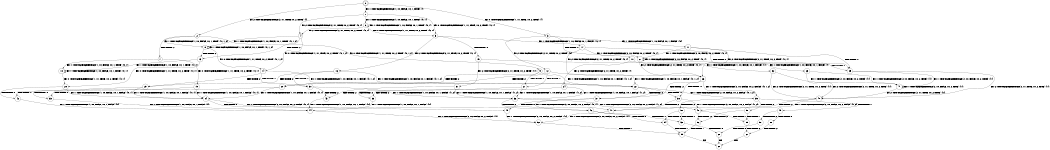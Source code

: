 digraph BCG {
size = "7, 10.5";
center = TRUE;
node [shape = circle];
0 [peripheries = 2];
0 -> 1 [label = "EX !1 !ATOMIC_EXCH_BRANCH (1, +0, FALSE, +0, 1, TRUE) !{}"];
0 -> 2 [label = "EX !2 !ATOMIC_EXCH_BRANCH (2, +1, TRUE, +0, 2, TRUE) !{}"];
0 -> 3 [label = "EX !0 !ATOMIC_EXCH_BRANCH (1, +1, TRUE, +0, 2, TRUE) !{}"];
1 -> 4 [label = "EX !2 !ATOMIC_EXCH_BRANCH (2, +1, TRUE, +0, 2, TRUE) !{0, 1}"];
1 -> 5 [label = "EX !0 !ATOMIC_EXCH_BRANCH (1, +1, TRUE, +0, 2, TRUE) !{0, 1}"];
1 -> 6 [label = "EX !1 !ATOMIC_EXCH_BRANCH (1, +0, FALSE, +0, 1, TRUE) !{0, 1}"];
2 -> 7 [label = "TERMINATE !2"];
2 -> 8 [label = "EX !1 !ATOMIC_EXCH_BRANCH (1, +0, FALSE, +0, 1, TRUE) !{0, 1, 2}"];
2 -> 9 [label = "EX !0 !ATOMIC_EXCH_BRANCH (1, +1, TRUE, +0, 2, TRUE) !{0, 1, 2}"];
3 -> 10 [label = "TERMINATE !0"];
3 -> 11 [label = "EX !1 !ATOMIC_EXCH_BRANCH (1, +0, FALSE, +0, 1, FALSE) !{0}"];
3 -> 12 [label = "EX !2 !ATOMIC_EXCH_BRANCH (2, +1, TRUE, +0, 2, TRUE) !{0}"];
4 -> 13 [label = "TERMINATE !2"];
4 -> 14 [label = "EX !0 !ATOMIC_EXCH_BRANCH (1, +1, TRUE, +0, 2, TRUE) !{0, 1, 2}"];
4 -> 8 [label = "EX !1 !ATOMIC_EXCH_BRANCH (1, +0, FALSE, +0, 1, TRUE) !{0, 1, 2}"];
5 -> 15 [label = "TERMINATE !0"];
5 -> 16 [label = "EX !2 !ATOMIC_EXCH_BRANCH (2, +1, TRUE, +0, 2, TRUE) !{0, 1}"];
5 -> 17 [label = "EX !1 !ATOMIC_EXCH_BRANCH (1, +0, FALSE, +0, 1, FALSE) !{0, 1}"];
6 -> 4 [label = "EX !2 !ATOMIC_EXCH_BRANCH (2, +1, TRUE, +0, 2, TRUE) !{0, 1}"];
6 -> 5 [label = "EX !0 !ATOMIC_EXCH_BRANCH (1, +1, TRUE, +0, 2, TRUE) !{0, 1}"];
6 -> 6 [label = "EX !1 !ATOMIC_EXCH_BRANCH (1, +0, FALSE, +0, 1, TRUE) !{0, 1}"];
7 -> 18 [label = "EX !1 !ATOMIC_EXCH_BRANCH (1, +0, FALSE, +0, 1, TRUE) !{0, 1}"];
7 -> 19 [label = "EX !0 !ATOMIC_EXCH_BRANCH (1, +1, TRUE, +0, 2, TRUE) !{0, 1}"];
8 -> 13 [label = "TERMINATE !2"];
8 -> 14 [label = "EX !0 !ATOMIC_EXCH_BRANCH (1, +1, TRUE, +0, 2, TRUE) !{0, 1, 2}"];
8 -> 8 [label = "EX !1 !ATOMIC_EXCH_BRANCH (1, +0, FALSE, +0, 1, TRUE) !{0, 1, 2}"];
9 -> 20 [label = "TERMINATE !2"];
9 -> 21 [label = "TERMINATE !0"];
9 -> 22 [label = "EX !1 !ATOMIC_EXCH_BRANCH (1, +0, FALSE, +0, 1, FALSE) !{0, 1, 2}"];
10 -> 23 [label = "EX !1 !ATOMIC_EXCH_BRANCH (1, +0, FALSE, +0, 1, FALSE) !{}"];
10 -> 24 [label = "EX !2 !ATOMIC_EXCH_BRANCH (2, +1, TRUE, +0, 2, TRUE) !{}"];
11 -> 25 [label = "TERMINATE !0"];
11 -> 26 [label = "EX !2 !ATOMIC_EXCH_BRANCH (2, +1, TRUE, +0, 2, TRUE) !{0, 1}"];
11 -> 27 [label = "EX !1 !ATOMIC_EXCH_BRANCH (2, +0, FALSE, +0, 2, TRUE) !{0, 1}"];
12 -> 20 [label = "TERMINATE !2"];
12 -> 21 [label = "TERMINATE !0"];
12 -> 22 [label = "EX !1 !ATOMIC_EXCH_BRANCH (1, +0, FALSE, +0, 1, FALSE) !{0, 1, 2}"];
13 -> 28 [label = "EX !0 !ATOMIC_EXCH_BRANCH (1, +1, TRUE, +0, 2, TRUE) !{0, 1}"];
13 -> 18 [label = "EX !1 !ATOMIC_EXCH_BRANCH (1, +0, FALSE, +0, 1, TRUE) !{0, 1}"];
14 -> 29 [label = "TERMINATE !2"];
14 -> 30 [label = "TERMINATE !0"];
14 -> 22 [label = "EX !1 !ATOMIC_EXCH_BRANCH (1, +0, FALSE, +0, 1, FALSE) !{0, 1, 2}"];
15 -> 31 [label = "EX !2 !ATOMIC_EXCH_BRANCH (2, +1, TRUE, +0, 2, TRUE) !{1}"];
15 -> 32 [label = "EX !1 !ATOMIC_EXCH_BRANCH (1, +0, FALSE, +0, 1, FALSE) !{1}"];
16 -> 29 [label = "TERMINATE !2"];
16 -> 30 [label = "TERMINATE !0"];
16 -> 22 [label = "EX !1 !ATOMIC_EXCH_BRANCH (1, +0, FALSE, +0, 1, FALSE) !{0, 1, 2}"];
17 -> 25 [label = "TERMINATE !0"];
17 -> 26 [label = "EX !2 !ATOMIC_EXCH_BRANCH (2, +1, TRUE, +0, 2, TRUE) !{0, 1}"];
17 -> 27 [label = "EX !1 !ATOMIC_EXCH_BRANCH (2, +0, FALSE, +0, 2, TRUE) !{0, 1}"];
18 -> 28 [label = "EX !0 !ATOMIC_EXCH_BRANCH (1, +1, TRUE, +0, 2, TRUE) !{0, 1}"];
18 -> 18 [label = "EX !1 !ATOMIC_EXCH_BRANCH (1, +0, FALSE, +0, 1, TRUE) !{0, 1}"];
19 -> 33 [label = "TERMINATE !0"];
19 -> 34 [label = "EX !1 !ATOMIC_EXCH_BRANCH (1, +0, FALSE, +0, 1, FALSE) !{0, 1}"];
20 -> 33 [label = "TERMINATE !0"];
20 -> 34 [label = "EX !1 !ATOMIC_EXCH_BRANCH (1, +0, FALSE, +0, 1, FALSE) !{0, 1}"];
21 -> 35 [label = "TERMINATE !2"];
21 -> 36 [label = "EX !1 !ATOMIC_EXCH_BRANCH (1, +0, FALSE, +0, 1, FALSE) !{1, 2}"];
22 -> 37 [label = "TERMINATE !2"];
22 -> 38 [label = "TERMINATE !0"];
22 -> 39 [label = "EX !1 !ATOMIC_EXCH_BRANCH (2, +0, FALSE, +0, 2, FALSE) !{0, 1, 2}"];
23 -> 40 [label = "EX !2 !ATOMIC_EXCH_BRANCH (2, +1, TRUE, +0, 2, TRUE) !{1}"];
23 -> 41 [label = "EX !1 !ATOMIC_EXCH_BRANCH (2, +0, FALSE, +0, 2, TRUE) !{1}"];
24 -> 35 [label = "TERMINATE !2"];
24 -> 36 [label = "EX !1 !ATOMIC_EXCH_BRANCH (1, +0, FALSE, +0, 1, FALSE) !{1, 2}"];
25 -> 40 [label = "EX !2 !ATOMIC_EXCH_BRANCH (2, +1, TRUE, +0, 2, TRUE) !{1}"];
25 -> 41 [label = "EX !1 !ATOMIC_EXCH_BRANCH (2, +0, FALSE, +0, 2, TRUE) !{1}"];
26 -> 37 [label = "TERMINATE !2"];
26 -> 38 [label = "TERMINATE !0"];
26 -> 39 [label = "EX !1 !ATOMIC_EXCH_BRANCH (2, +0, FALSE, +0, 2, FALSE) !{0, 1, 2}"];
27 -> 25 [label = "TERMINATE !0"];
27 -> 26 [label = "EX !2 !ATOMIC_EXCH_BRANCH (2, +1, TRUE, +0, 2, TRUE) !{0, 1}"];
27 -> 27 [label = "EX !1 !ATOMIC_EXCH_BRANCH (2, +0, FALSE, +0, 2, TRUE) !{0, 1}"];
28 -> 42 [label = "TERMINATE !0"];
28 -> 34 [label = "EX !1 !ATOMIC_EXCH_BRANCH (1, +0, FALSE, +0, 1, FALSE) !{0, 1}"];
29 -> 42 [label = "TERMINATE !0"];
29 -> 34 [label = "EX !1 !ATOMIC_EXCH_BRANCH (1, +0, FALSE, +0, 1, FALSE) !{0, 1}"];
30 -> 43 [label = "TERMINATE !2"];
30 -> 36 [label = "EX !1 !ATOMIC_EXCH_BRANCH (1, +0, FALSE, +0, 1, FALSE) !{1, 2}"];
31 -> 43 [label = "TERMINATE !2"];
31 -> 36 [label = "EX !1 !ATOMIC_EXCH_BRANCH (1, +0, FALSE, +0, 1, FALSE) !{1, 2}"];
32 -> 40 [label = "EX !2 !ATOMIC_EXCH_BRANCH (2, +1, TRUE, +0, 2, TRUE) !{1}"];
32 -> 41 [label = "EX !1 !ATOMIC_EXCH_BRANCH (2, +0, FALSE, +0, 2, TRUE) !{1}"];
33 -> 44 [label = "EX !1 !ATOMIC_EXCH_BRANCH (1, +0, FALSE, +0, 1, FALSE) !{1}"];
34 -> 45 [label = "TERMINATE !0"];
34 -> 46 [label = "EX !1 !ATOMIC_EXCH_BRANCH (2, +0, FALSE, +0, 2, FALSE) !{0, 1}"];
35 -> 44 [label = "EX !1 !ATOMIC_EXCH_BRANCH (1, +0, FALSE, +0, 1, FALSE) !{1}"];
36 -> 47 [label = "TERMINATE !2"];
36 -> 48 [label = "EX !1 !ATOMIC_EXCH_BRANCH (2, +0, FALSE, +0, 2, FALSE) !{1, 2}"];
37 -> 45 [label = "TERMINATE !0"];
37 -> 46 [label = "EX !1 !ATOMIC_EXCH_BRANCH (2, +0, FALSE, +0, 2, FALSE) !{0, 1}"];
38 -> 47 [label = "TERMINATE !2"];
38 -> 48 [label = "EX !1 !ATOMIC_EXCH_BRANCH (2, +0, FALSE, +0, 2, FALSE) !{1, 2}"];
39 -> 49 [label = "TERMINATE !1"];
39 -> 50 [label = "TERMINATE !2"];
39 -> 51 [label = "TERMINATE !0"];
40 -> 47 [label = "TERMINATE !2"];
40 -> 48 [label = "EX !1 !ATOMIC_EXCH_BRANCH (2, +0, FALSE, +0, 2, FALSE) !{1, 2}"];
41 -> 40 [label = "EX !2 !ATOMIC_EXCH_BRANCH (2, +1, TRUE, +0, 2, TRUE) !{1}"];
41 -> 41 [label = "EX !1 !ATOMIC_EXCH_BRANCH (2, +0, FALSE, +0, 2, TRUE) !{1}"];
42 -> 44 [label = "EX !1 !ATOMIC_EXCH_BRANCH (1, +0, FALSE, +0, 1, FALSE) !{1}"];
43 -> 44 [label = "EX !1 !ATOMIC_EXCH_BRANCH (1, +0, FALSE, +0, 1, FALSE) !{1}"];
44 -> 52 [label = "EX !1 !ATOMIC_EXCH_BRANCH (2, +0, FALSE, +0, 2, FALSE) !{1}"];
45 -> 52 [label = "EX !1 !ATOMIC_EXCH_BRANCH (2, +0, FALSE, +0, 2, FALSE) !{1}"];
46 -> 53 [label = "TERMINATE !1"];
46 -> 54 [label = "TERMINATE !0"];
47 -> 52 [label = "EX !1 !ATOMIC_EXCH_BRANCH (2, +0, FALSE, +0, 2, FALSE) !{1}"];
48 -> 55 [label = "TERMINATE !1"];
48 -> 56 [label = "TERMINATE !2"];
49 -> 57 [label = "TERMINATE !2"];
49 -> 58 [label = "TERMINATE !0"];
50 -> 53 [label = "TERMINATE !1"];
50 -> 54 [label = "TERMINATE !0"];
51 -> 55 [label = "TERMINATE !1"];
51 -> 56 [label = "TERMINATE !2"];
52 -> 59 [label = "TERMINATE !1"];
53 -> 60 [label = "TERMINATE !0"];
54 -> 59 [label = "TERMINATE !1"];
55 -> 61 [label = "TERMINATE !2"];
56 -> 59 [label = "TERMINATE !1"];
57 -> 60 [label = "TERMINATE !0"];
58 -> 61 [label = "TERMINATE !2"];
59 -> 62 [label = "exit"];
60 -> 62 [label = "exit"];
61 -> 62 [label = "exit"];
}
